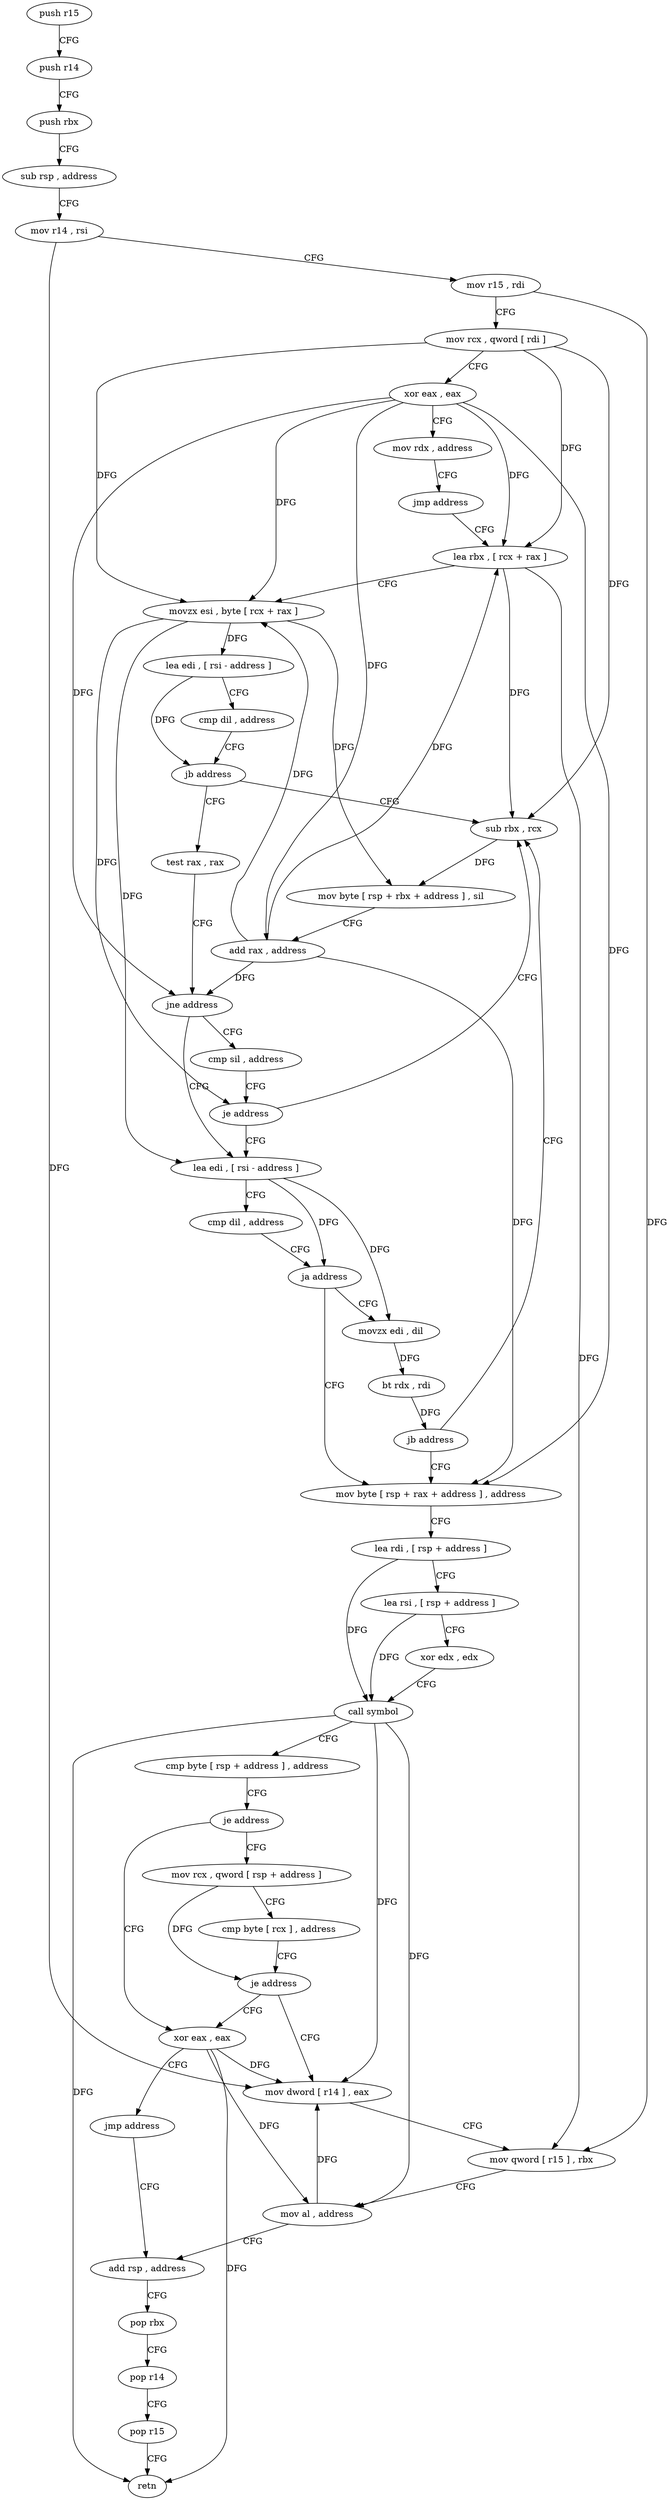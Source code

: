 digraph "func" {
"74528" [label = "push r15" ]
"74530" [label = "push r14" ]
"74532" [label = "push rbx" ]
"74533" [label = "sub rsp , address" ]
"74537" [label = "mov r14 , rsi" ]
"74540" [label = "mov r15 , rdi" ]
"74543" [label = "mov rcx , qword [ rdi ]" ]
"74546" [label = "xor eax , eax" ]
"74548" [label = "mov rdx , address" ]
"74558" [label = "jmp address" ]
"74572" [label = "lea rbx , [ rcx + rax ]" ]
"74576" [label = "movzx esi , byte [ rcx + rax ]" ]
"74580" [label = "lea edi , [ rsi - address ]" ]
"74583" [label = "cmp dil , address" ]
"74587" [label = "jb address" ]
"74560" [label = "sub rbx , rcx" ]
"74589" [label = "test rax , rax" ]
"74563" [label = "mov byte [ rsp + rbx + address ] , sil" ]
"74568" [label = "add rax , address" ]
"74592" [label = "jne address" ]
"74600" [label = "lea edi , [ rsi - address ]" ]
"74594" [label = "cmp sil , address" ]
"74603" [label = "cmp dil , address" ]
"74607" [label = "ja address" ]
"74619" [label = "mov byte [ rsp + rax + address ] , address" ]
"74609" [label = "movzx edi , dil" ]
"74598" [label = "je address" ]
"74624" [label = "lea rdi , [ rsp + address ]" ]
"74629" [label = "lea rsi , [ rsp + address ]" ]
"74634" [label = "xor edx , edx" ]
"74636" [label = "call symbol" ]
"74641" [label = "cmp byte [ rsp + address ] , address" ]
"74646" [label = "je address" ]
"74658" [label = "xor eax , eax" ]
"74648" [label = "mov rcx , qword [ rsp + address ]" ]
"74613" [label = "bt rdx , rdi" ]
"74617" [label = "jb address" ]
"74660" [label = "jmp address" ]
"74670" [label = "add rsp , address" ]
"74653" [label = "cmp byte [ rcx ] , address" ]
"74656" [label = "je address" ]
"74662" [label = "mov dword [ r14 ] , eax" ]
"74674" [label = "pop rbx" ]
"74675" [label = "pop r14" ]
"74677" [label = "pop r15" ]
"74679" [label = "retn" ]
"74665" [label = "mov qword [ r15 ] , rbx" ]
"74668" [label = "mov al , address" ]
"74528" -> "74530" [ label = "CFG" ]
"74530" -> "74532" [ label = "CFG" ]
"74532" -> "74533" [ label = "CFG" ]
"74533" -> "74537" [ label = "CFG" ]
"74537" -> "74540" [ label = "CFG" ]
"74537" -> "74662" [ label = "DFG" ]
"74540" -> "74543" [ label = "CFG" ]
"74540" -> "74665" [ label = "DFG" ]
"74543" -> "74546" [ label = "CFG" ]
"74543" -> "74572" [ label = "DFG" ]
"74543" -> "74576" [ label = "DFG" ]
"74543" -> "74560" [ label = "DFG" ]
"74546" -> "74548" [ label = "CFG" ]
"74546" -> "74572" [ label = "DFG" ]
"74546" -> "74576" [ label = "DFG" ]
"74546" -> "74568" [ label = "DFG" ]
"74546" -> "74592" [ label = "DFG" ]
"74546" -> "74619" [ label = "DFG" ]
"74548" -> "74558" [ label = "CFG" ]
"74558" -> "74572" [ label = "CFG" ]
"74572" -> "74576" [ label = "CFG" ]
"74572" -> "74560" [ label = "DFG" ]
"74572" -> "74665" [ label = "DFG" ]
"74576" -> "74580" [ label = "DFG" ]
"74576" -> "74563" [ label = "DFG" ]
"74576" -> "74600" [ label = "DFG" ]
"74576" -> "74598" [ label = "DFG" ]
"74580" -> "74583" [ label = "CFG" ]
"74580" -> "74587" [ label = "DFG" ]
"74583" -> "74587" [ label = "CFG" ]
"74587" -> "74560" [ label = "CFG" ]
"74587" -> "74589" [ label = "CFG" ]
"74560" -> "74563" [ label = "DFG" ]
"74589" -> "74592" [ label = "CFG" ]
"74563" -> "74568" [ label = "CFG" ]
"74568" -> "74572" [ label = "DFG" ]
"74568" -> "74576" [ label = "DFG" ]
"74568" -> "74592" [ label = "DFG" ]
"74568" -> "74619" [ label = "DFG" ]
"74592" -> "74600" [ label = "CFG" ]
"74592" -> "74594" [ label = "CFG" ]
"74600" -> "74603" [ label = "CFG" ]
"74600" -> "74607" [ label = "DFG" ]
"74600" -> "74609" [ label = "DFG" ]
"74594" -> "74598" [ label = "CFG" ]
"74603" -> "74607" [ label = "CFG" ]
"74607" -> "74619" [ label = "CFG" ]
"74607" -> "74609" [ label = "CFG" ]
"74619" -> "74624" [ label = "CFG" ]
"74609" -> "74613" [ label = "DFG" ]
"74598" -> "74560" [ label = "CFG" ]
"74598" -> "74600" [ label = "CFG" ]
"74624" -> "74629" [ label = "CFG" ]
"74624" -> "74636" [ label = "DFG" ]
"74629" -> "74634" [ label = "CFG" ]
"74629" -> "74636" [ label = "DFG" ]
"74634" -> "74636" [ label = "CFG" ]
"74636" -> "74641" [ label = "CFG" ]
"74636" -> "74679" [ label = "DFG" ]
"74636" -> "74662" [ label = "DFG" ]
"74636" -> "74668" [ label = "DFG" ]
"74641" -> "74646" [ label = "CFG" ]
"74646" -> "74658" [ label = "CFG" ]
"74646" -> "74648" [ label = "CFG" ]
"74658" -> "74660" [ label = "CFG" ]
"74658" -> "74679" [ label = "DFG" ]
"74658" -> "74662" [ label = "DFG" ]
"74658" -> "74668" [ label = "DFG" ]
"74648" -> "74653" [ label = "CFG" ]
"74648" -> "74656" [ label = "DFG" ]
"74613" -> "74617" [ label = "DFG" ]
"74617" -> "74560" [ label = "CFG" ]
"74617" -> "74619" [ label = "CFG" ]
"74660" -> "74670" [ label = "CFG" ]
"74670" -> "74674" [ label = "CFG" ]
"74653" -> "74656" [ label = "CFG" ]
"74656" -> "74662" [ label = "CFG" ]
"74656" -> "74658" [ label = "CFG" ]
"74662" -> "74665" [ label = "CFG" ]
"74674" -> "74675" [ label = "CFG" ]
"74675" -> "74677" [ label = "CFG" ]
"74677" -> "74679" [ label = "CFG" ]
"74665" -> "74668" [ label = "CFG" ]
"74668" -> "74670" [ label = "CFG" ]
"74668" -> "74662" [ label = "DFG" ]
}
